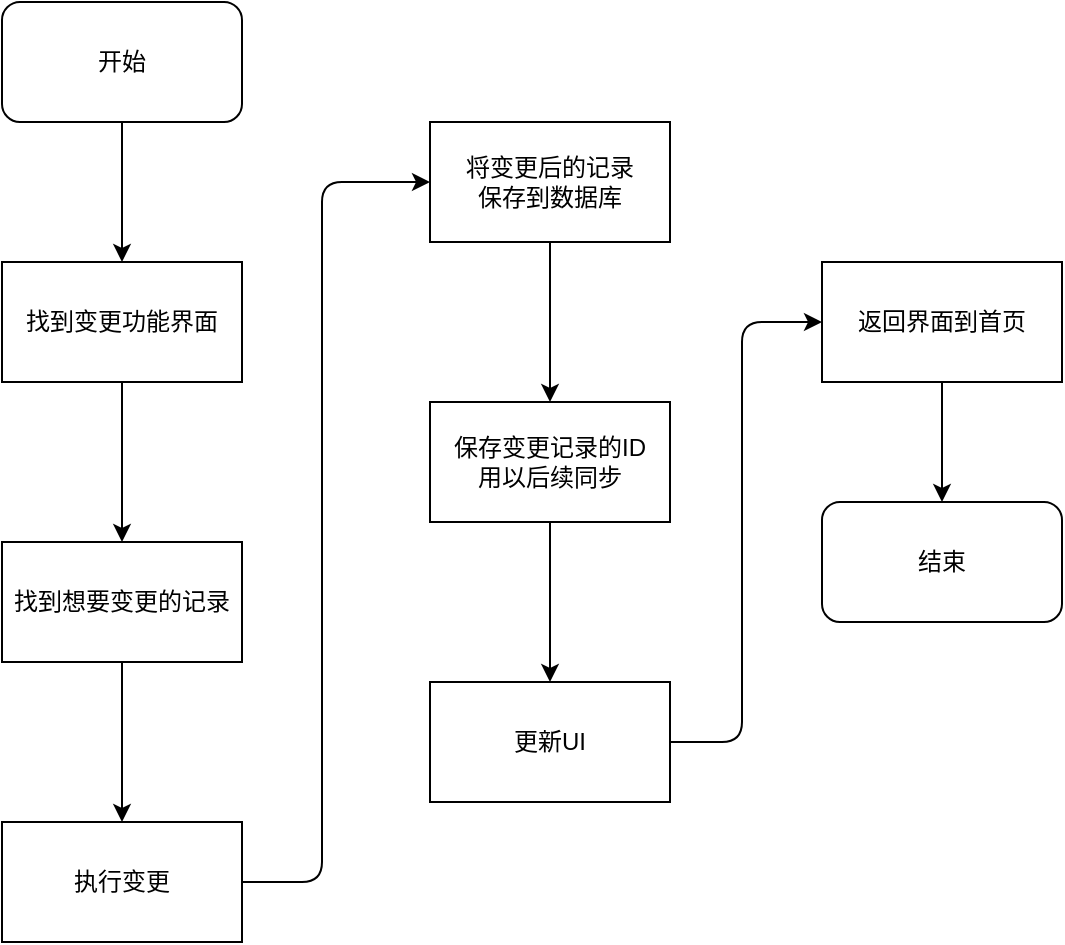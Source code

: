 <mxfile>
    <diagram id="tXEw0QBX0Cq976XMV-Fd" name="第 1 页">
        <mxGraphModel dx="1097" dy="771" grid="1" gridSize="10" guides="1" tooltips="1" connect="1" arrows="1" fold="1" page="1" pageScale="1" pageWidth="827" pageHeight="1169" math="0" shadow="0">
            <root>
                <mxCell id="0"/>
                <mxCell id="1" parent="0"/>
                <mxCell id="4" style="edgeStyle=none;html=1;exitX=0.5;exitY=1;exitDx=0;exitDy=0;entryX=0.5;entryY=0;entryDx=0;entryDy=0;" parent="1" source="2" target="3" edge="1">
                    <mxGeometry relative="1" as="geometry"/>
                </mxCell>
                <mxCell id="2" value="开始" style="rounded=1;whiteSpace=wrap;html=1;" parent="1" vertex="1">
                    <mxGeometry x="80" y="90" width="120" height="60" as="geometry"/>
                </mxCell>
                <mxCell id="9" value="" style="edgeStyle=none;html=1;" parent="1" source="3" target="8" edge="1">
                    <mxGeometry relative="1" as="geometry"/>
                </mxCell>
                <mxCell id="3" value="找到变更功能界面" style="rounded=0;whiteSpace=wrap;html=1;" parent="1" vertex="1">
                    <mxGeometry x="80" y="220" width="120" height="60" as="geometry"/>
                </mxCell>
                <mxCell id="11" value="" style="edgeStyle=none;html=1;" parent="1" source="8" target="10" edge="1">
                    <mxGeometry relative="1" as="geometry"/>
                </mxCell>
                <mxCell id="8" value="找到想要变更的记录" style="whiteSpace=wrap;html=1;rounded=0;" parent="1" vertex="1">
                    <mxGeometry x="80" y="360" width="120" height="60" as="geometry"/>
                </mxCell>
                <mxCell id="13" value="" style="edgeStyle=none;html=1;" parent="1" source="10" target="12" edge="1">
                    <mxGeometry relative="1" as="geometry">
                        <Array as="points">
                            <mxPoint x="240" y="530"/>
                            <mxPoint x="240" y="180"/>
                        </Array>
                    </mxGeometry>
                </mxCell>
                <mxCell id="10" value="执行变更" style="whiteSpace=wrap;html=1;rounded=0;" parent="1" vertex="1">
                    <mxGeometry x="80" y="500" width="120" height="60" as="geometry"/>
                </mxCell>
                <mxCell id="15" value="" style="edgeStyle=none;html=1;" parent="1" source="12" target="14" edge="1">
                    <mxGeometry relative="1" as="geometry"/>
                </mxCell>
                <mxCell id="12" value="将变更后的记录&lt;br&gt;保存到数据库" style="whiteSpace=wrap;html=1;rounded=0;" parent="1" vertex="1">
                    <mxGeometry x="294" y="150" width="120" height="60" as="geometry"/>
                </mxCell>
                <mxCell id="27" value="" style="edgeStyle=none;html=1;" edge="1" parent="1" source="14" target="26">
                    <mxGeometry relative="1" as="geometry"/>
                </mxCell>
                <mxCell id="14" value="保存变更记录的ID&lt;br&gt;用以后续同步" style="whiteSpace=wrap;html=1;rounded=0;" parent="1" vertex="1">
                    <mxGeometry x="294" y="290" width="120" height="60" as="geometry"/>
                </mxCell>
                <mxCell id="25" style="edgeStyle=none;html=1;exitX=0.5;exitY=1;exitDx=0;exitDy=0;entryX=0.5;entryY=0;entryDx=0;entryDy=0;" parent="1" source="16" target="24" edge="1">
                    <mxGeometry relative="1" as="geometry"/>
                </mxCell>
                <mxCell id="16" value="返回界面到首页" style="whiteSpace=wrap;html=1;rounded=0;" parent="1" vertex="1">
                    <mxGeometry x="490" y="220" width="120" height="60" as="geometry"/>
                </mxCell>
                <mxCell id="24" value="结束" style="rounded=1;whiteSpace=wrap;html=1;" parent="1" vertex="1">
                    <mxGeometry x="490" y="340" width="120" height="60" as="geometry"/>
                </mxCell>
                <mxCell id="28" style="edgeStyle=none;html=1;exitX=1;exitY=0.5;exitDx=0;exitDy=0;entryX=0;entryY=0.5;entryDx=0;entryDy=0;" edge="1" parent="1" source="26" target="16">
                    <mxGeometry relative="1" as="geometry">
                        <Array as="points">
                            <mxPoint x="450" y="460"/>
                            <mxPoint x="450" y="250"/>
                        </Array>
                    </mxGeometry>
                </mxCell>
                <mxCell id="26" value="更新UI" style="whiteSpace=wrap;html=1;rounded=0;" vertex="1" parent="1">
                    <mxGeometry x="294" y="430" width="120" height="60" as="geometry"/>
                </mxCell>
            </root>
        </mxGraphModel>
    </diagram>
</mxfile>